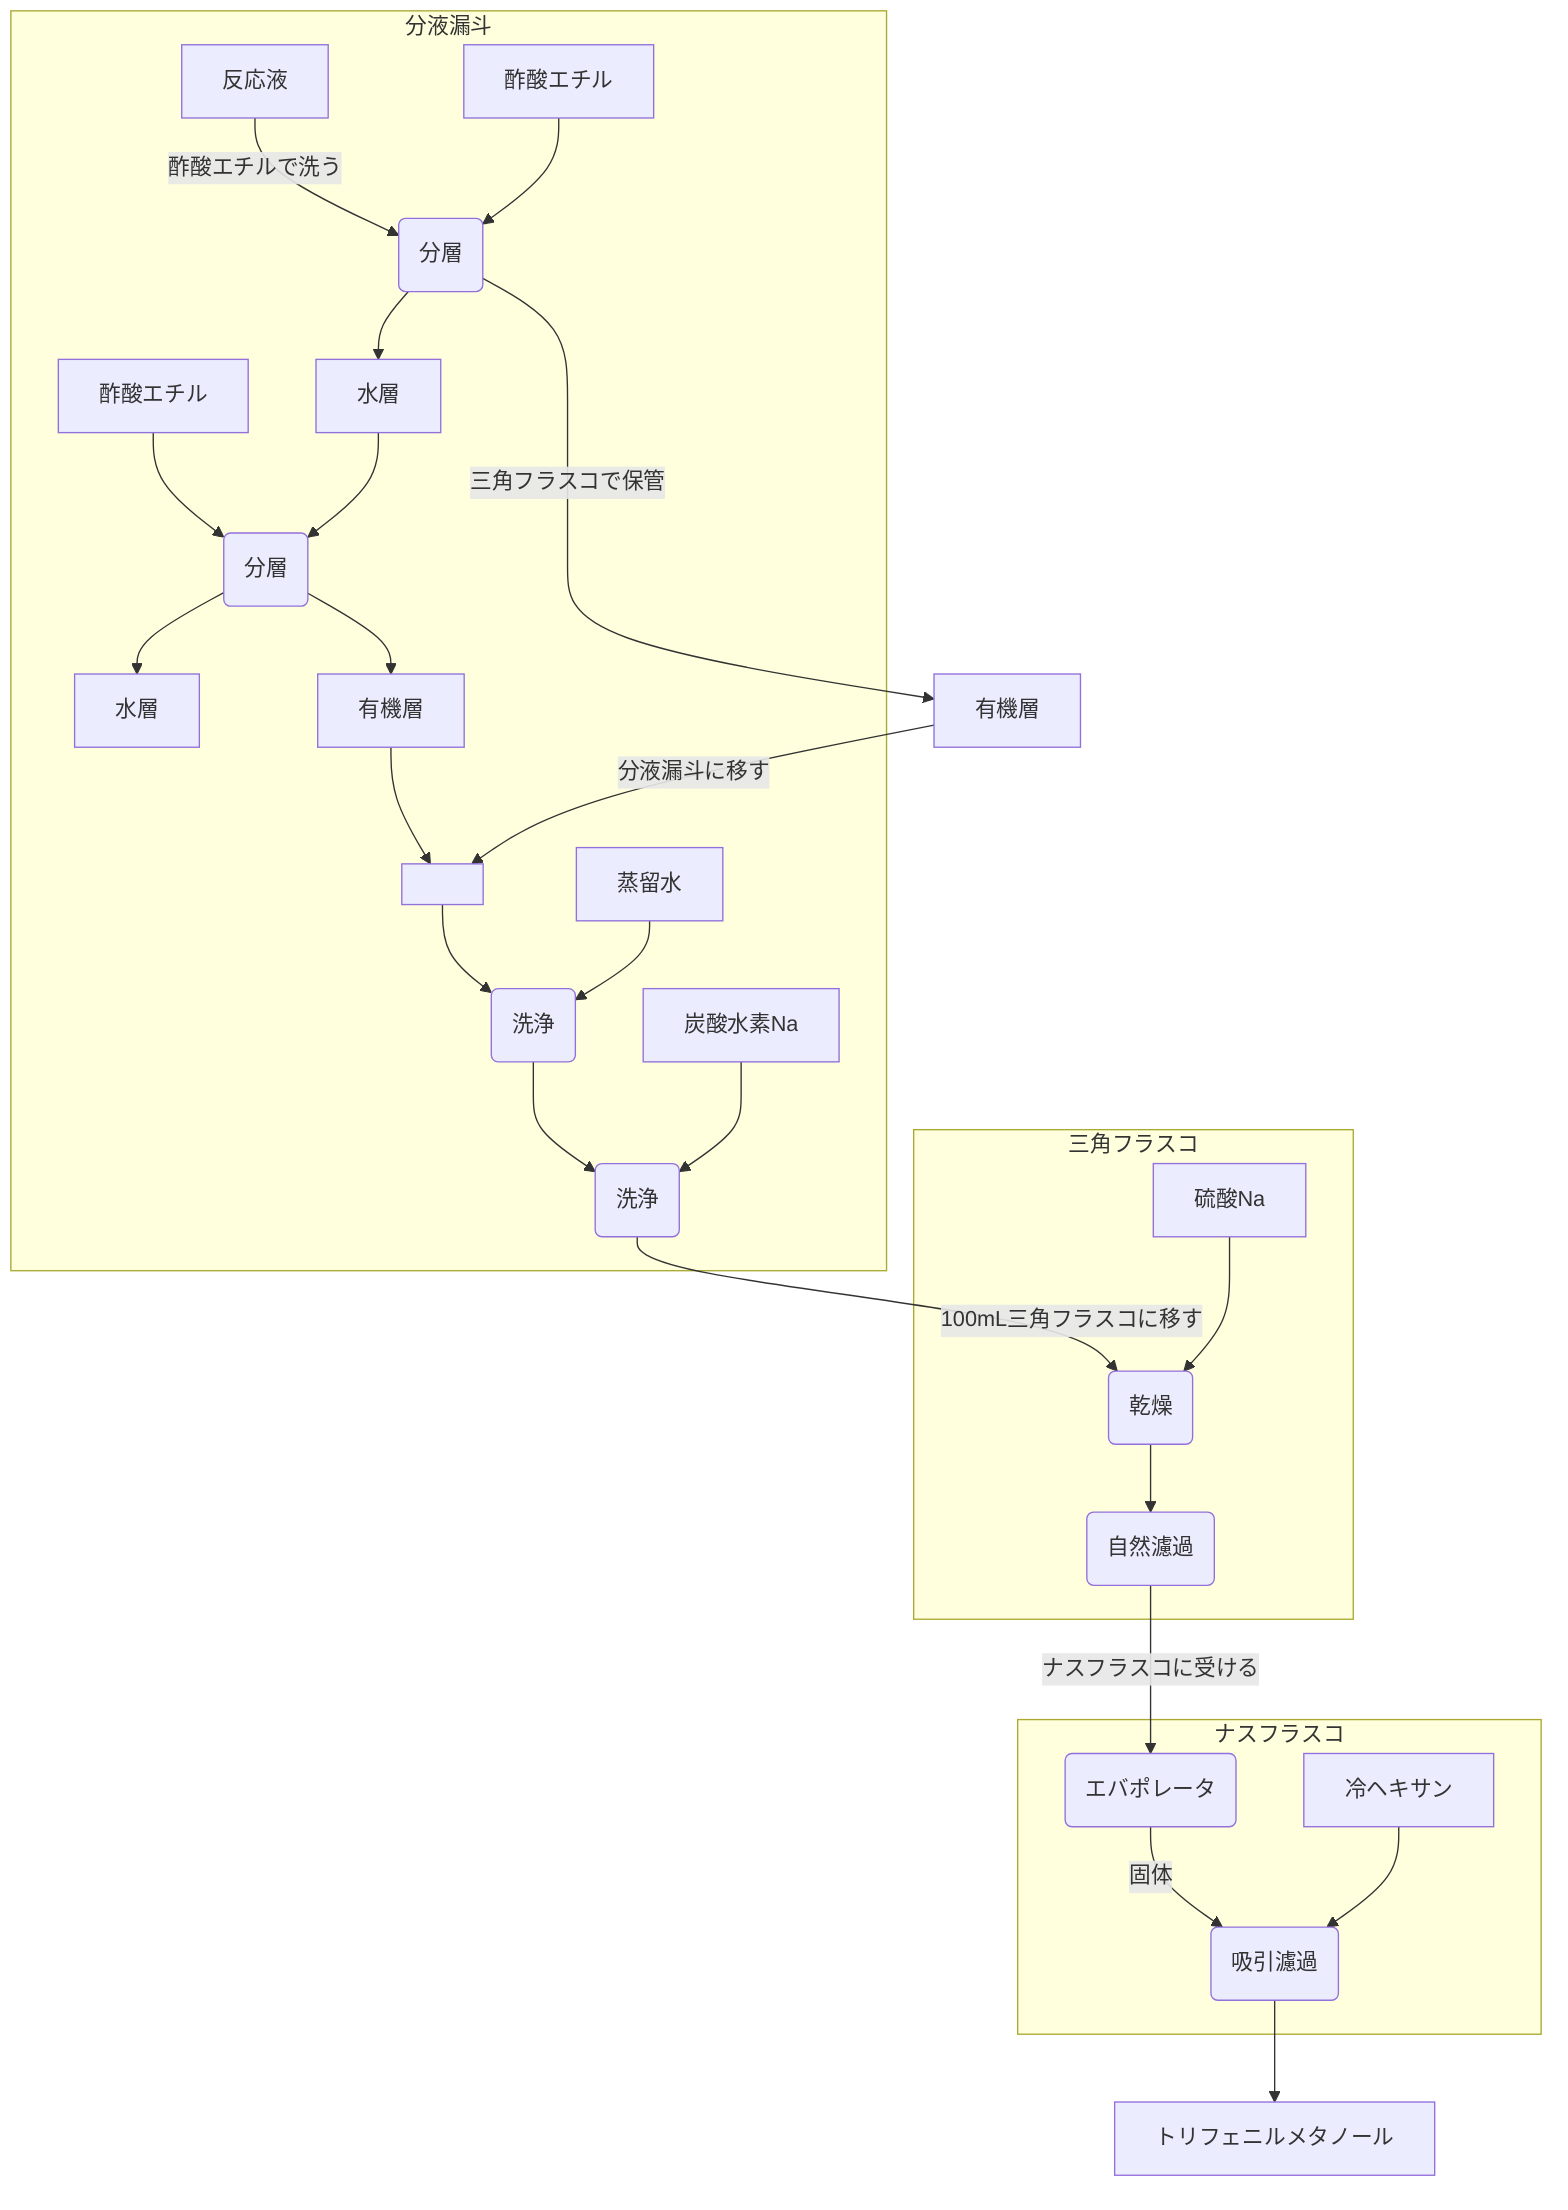 graph TD
1[反応液]
3(分層)
2(分層)
4[酢酸エチル]
5[水層]
6[有機層]
7[酢酸エチル]
8[水層]
9[有機層]
10[蒸留水]
11[炭酸水素Na]
12(自然濾過)
13(エバポレータ)
14[冷ヘキサン]
15(吸引濾過)
17[" "]
18(洗浄)
19(洗浄)
21[硫酸Na]
22(乾燥)
23[トリフェニルメタノール]

subgraph 分液漏斗
1-->|酢酸エチルで洗う|2
4-->2

2-->5

7-->3
5-->3

3-->8
3-->9
9-->17
17-->18
10-->18

18-->19
11-->19
end
2-->|三角フラスコで保管|6
6-->|分液漏斗に移す|17


19-->|100mL三角フラスコに移す|22
subgraph 三角フラスコ
21-->22

22-->12
end
12-->|ナスフラスコに受ける|13
subgraph ナスフラスコ
13-->|固体|15
14-->15
end
15-->23